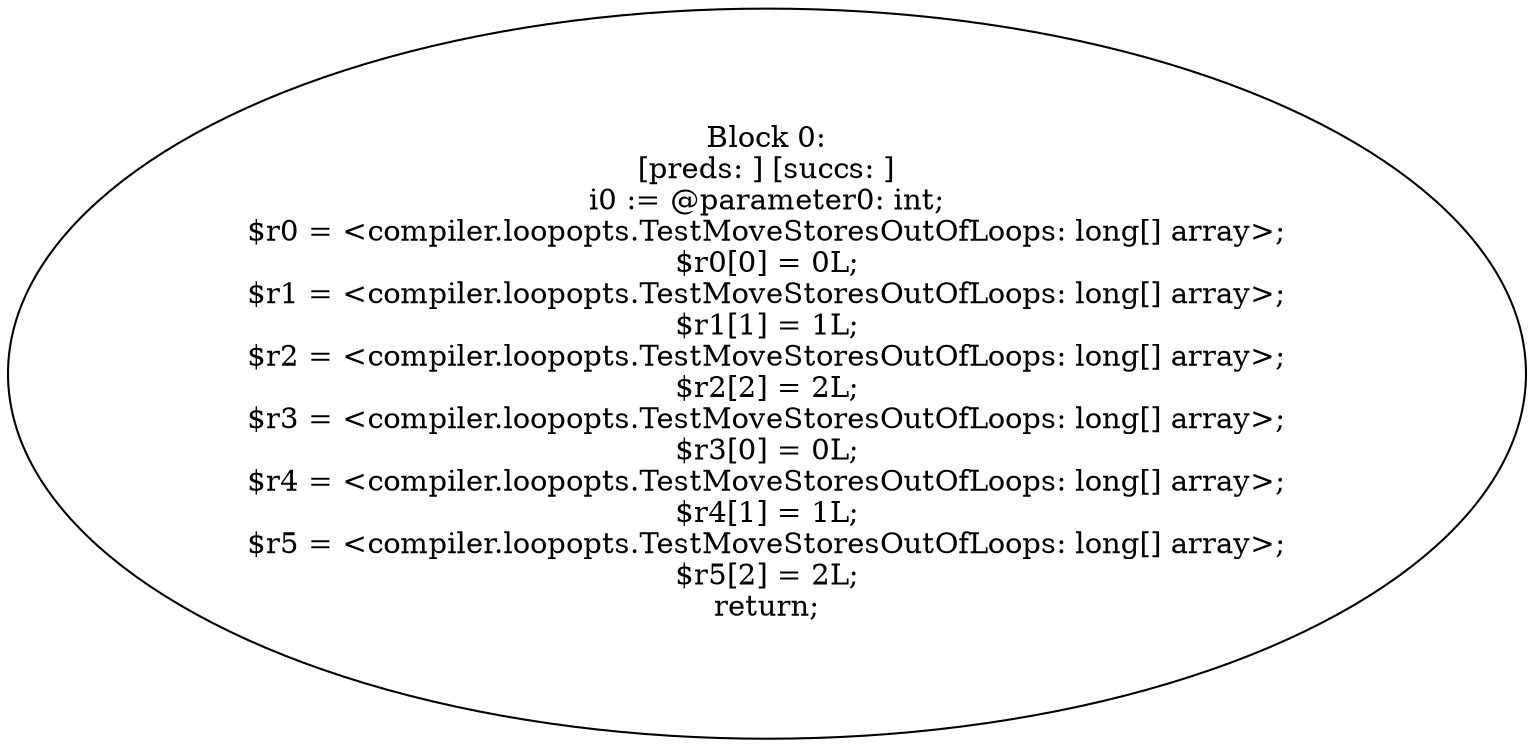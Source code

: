 digraph "unitGraph" {
    "Block 0:
[preds: ] [succs: ]
i0 := @parameter0: int;
$r0 = <compiler.loopopts.TestMoveStoresOutOfLoops: long[] array>;
$r0[0] = 0L;
$r1 = <compiler.loopopts.TestMoveStoresOutOfLoops: long[] array>;
$r1[1] = 1L;
$r2 = <compiler.loopopts.TestMoveStoresOutOfLoops: long[] array>;
$r2[2] = 2L;
$r3 = <compiler.loopopts.TestMoveStoresOutOfLoops: long[] array>;
$r3[0] = 0L;
$r4 = <compiler.loopopts.TestMoveStoresOutOfLoops: long[] array>;
$r4[1] = 1L;
$r5 = <compiler.loopopts.TestMoveStoresOutOfLoops: long[] array>;
$r5[2] = 2L;
return;
"
}
